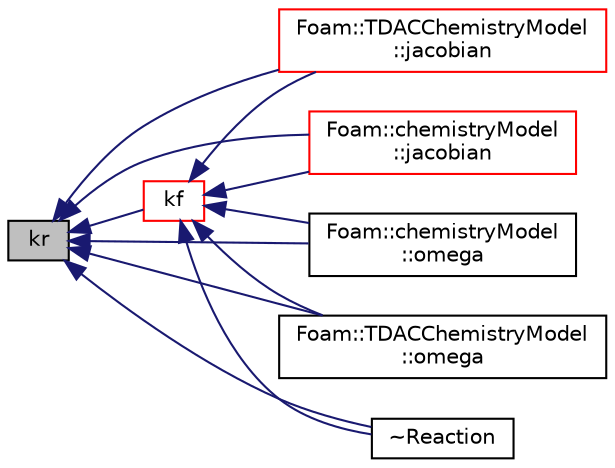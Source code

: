 digraph "kr"
{
  bgcolor="transparent";
  edge [fontname="Helvetica",fontsize="10",labelfontname="Helvetica",labelfontsize="10"];
  node [fontname="Helvetica",fontsize="10",shape=record];
  rankdir="LR";
  Node1000 [label="kr",height=0.2,width=0.4,color="black", fillcolor="grey75", style="filled", fontcolor="black"];
  Node1000 -> Node1001 [dir="back",color="midnightblue",fontsize="10",style="solid",fontname="Helvetica"];
  Node1001 [label="Foam::TDACChemistryModel\l::jacobian",height=0.2,width=0.4,color="red",URL="$a31065.html#af8cd2240439c2a4858f20a474205d836",tooltip="Pure jacobian function for tabulation. "];
  Node1000 -> Node1004 [dir="back",color="midnightblue",fontsize="10",style="solid",fontname="Helvetica"];
  Node1004 [label="Foam::chemistryModel\l::jacobian",height=0.2,width=0.4,color="red",URL="$a31053.html#afb9c61fc8f348168d75404b1a34ed937",tooltip="Calculate the Jacobian of the system. "];
  Node1000 -> Node1007 [dir="back",color="midnightblue",fontsize="10",style="solid",fontname="Helvetica"];
  Node1007 [label="kf",height=0.2,width=0.4,color="red",URL="$a31677.html#ae5cd124c004fbe29669769d275a8b321",tooltip="Forward rate constant. "];
  Node1007 -> Node1001 [dir="back",color="midnightblue",fontsize="10",style="solid",fontname="Helvetica"];
  Node1007 -> Node1004 [dir="back",color="midnightblue",fontsize="10",style="solid",fontname="Helvetica"];
  Node1007 -> Node1006 [dir="back",color="midnightblue",fontsize="10",style="solid",fontname="Helvetica"];
  Node1006 [label="Foam::chemistryModel\l::omega",height=0.2,width=0.4,color="black",URL="$a31053.html#a9d7c91decc146d7a59cf80c830b4b596",tooltip="Return the reaction rate for reaction r and the reference. "];
  Node1007 -> Node1003 [dir="back",color="midnightblue",fontsize="10",style="solid",fontname="Helvetica"];
  Node1003 [label="Foam::TDACChemistryModel\l::omega",height=0.2,width=0.4,color="black",URL="$a31065.html#a9d7c91decc146d7a59cf80c830b4b596",tooltip="Return the reaction rate for reaction r and the reference. "];
  Node1007 -> Node1013 [dir="back",color="midnightblue",fontsize="10",style="solid",fontname="Helvetica"];
  Node1013 [label="~Reaction",height=0.2,width=0.4,color="black",URL="$a31677.html#ac3b086991383b38bb29c0d07a837745a",tooltip="Destructor. "];
  Node1000 -> Node1006 [dir="back",color="midnightblue",fontsize="10",style="solid",fontname="Helvetica"];
  Node1000 -> Node1003 [dir="back",color="midnightblue",fontsize="10",style="solid",fontname="Helvetica"];
  Node1000 -> Node1013 [dir="back",color="midnightblue",fontsize="10",style="solid",fontname="Helvetica"];
}
